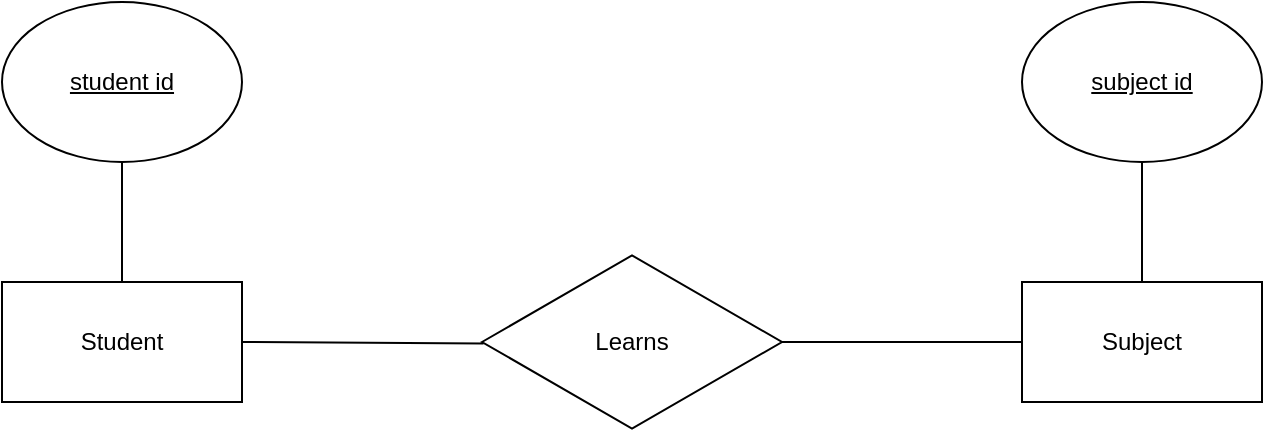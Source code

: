 <mxfile>
    <diagram id="eI575KwfOCtLz1IOfRIN" name="Page-1">
        <mxGraphModel dx="931" dy="370" grid="1" gridSize="10" guides="1" tooltips="1" connect="1" arrows="1" fold="1" page="1" pageScale="1" pageWidth="850" pageHeight="1100" math="0" shadow="0">
            <root>
                <mxCell id="0"/>
                <mxCell id="1" parent="0"/>
                <mxCell id="2" value="Student" style="rounded=0;whiteSpace=wrap;html=1;" vertex="1" parent="1">
                    <mxGeometry x="110" y="580" width="120" height="60" as="geometry"/>
                </mxCell>
                <mxCell id="3" value="Learns" style="html=1;whiteSpace=wrap;aspect=fixed;shape=isoRectangle;" vertex="1" parent="1">
                    <mxGeometry x="350" y="565" width="150" height="90" as="geometry"/>
                </mxCell>
                <mxCell id="4" value="Subject" style="rounded=0;whiteSpace=wrap;html=1;" vertex="1" parent="1">
                    <mxGeometry x="620" y="580" width="120" height="60" as="geometry"/>
                </mxCell>
                <mxCell id="10" value="" style="endArrow=none;html=1;elbow=vertical;exitX=1;exitY=0.5;exitDx=0;exitDy=0;exitPerimeter=0;entryX=0;entryY=0.5;entryDx=0;entryDy=0;" edge="1" parent="1" source="3" target="4">
                    <mxGeometry width="50" height="50" relative="1" as="geometry">
                        <mxPoint x="540" y="670" as="sourcePoint"/>
                        <mxPoint x="610" y="610" as="targetPoint"/>
                    </mxGeometry>
                </mxCell>
                <mxCell id="11" value="" style="endArrow=none;html=1;elbow=vertical;exitX=1;exitY=0.5;exitDx=0;exitDy=0;entryX=0.005;entryY=0.508;entryDx=0;entryDy=0;entryPerimeter=0;" edge="1" parent="1" source="2" target="3">
                    <mxGeometry width="50" height="50" relative="1" as="geometry">
                        <mxPoint x="510" y="620" as="sourcePoint"/>
                        <mxPoint x="630" y="620" as="targetPoint"/>
                    </mxGeometry>
                </mxCell>
                <mxCell id="12" value="&lt;u&gt;student id&lt;/u&gt;" style="ellipse;whiteSpace=wrap;html=1;" vertex="1" parent="1">
                    <mxGeometry x="110" y="440" width="120" height="80" as="geometry"/>
                </mxCell>
                <mxCell id="14" value="" style="endArrow=none;html=1;elbow=vertical;exitX=0.5;exitY=0;exitDx=0;exitDy=0;entryX=0.5;entryY=1;entryDx=0;entryDy=0;" edge="1" parent="1" source="2" target="12">
                    <mxGeometry width="50" height="50" relative="1" as="geometry">
                        <mxPoint x="130" y="550" as="sourcePoint"/>
                        <mxPoint x="251" y="551" as="targetPoint"/>
                    </mxGeometry>
                </mxCell>
                <mxCell id="15" value="&lt;u&gt;subject id&lt;/u&gt;" style="ellipse;whiteSpace=wrap;html=1;" vertex="1" parent="1">
                    <mxGeometry x="620" y="440" width="120" height="80" as="geometry"/>
                </mxCell>
                <mxCell id="16" value="" style="endArrow=none;html=1;elbow=vertical;exitX=0.5;exitY=0;exitDx=0;exitDy=0;entryX=0.5;entryY=1;entryDx=0;entryDy=0;" edge="1" parent="1" source="4" target="15">
                    <mxGeometry width="50" height="50" relative="1" as="geometry">
                        <mxPoint x="540" y="570" as="sourcePoint"/>
                        <mxPoint x="540" y="510" as="targetPoint"/>
                    </mxGeometry>
                </mxCell>
            </root>
        </mxGraphModel>
    </diagram>
</mxfile>